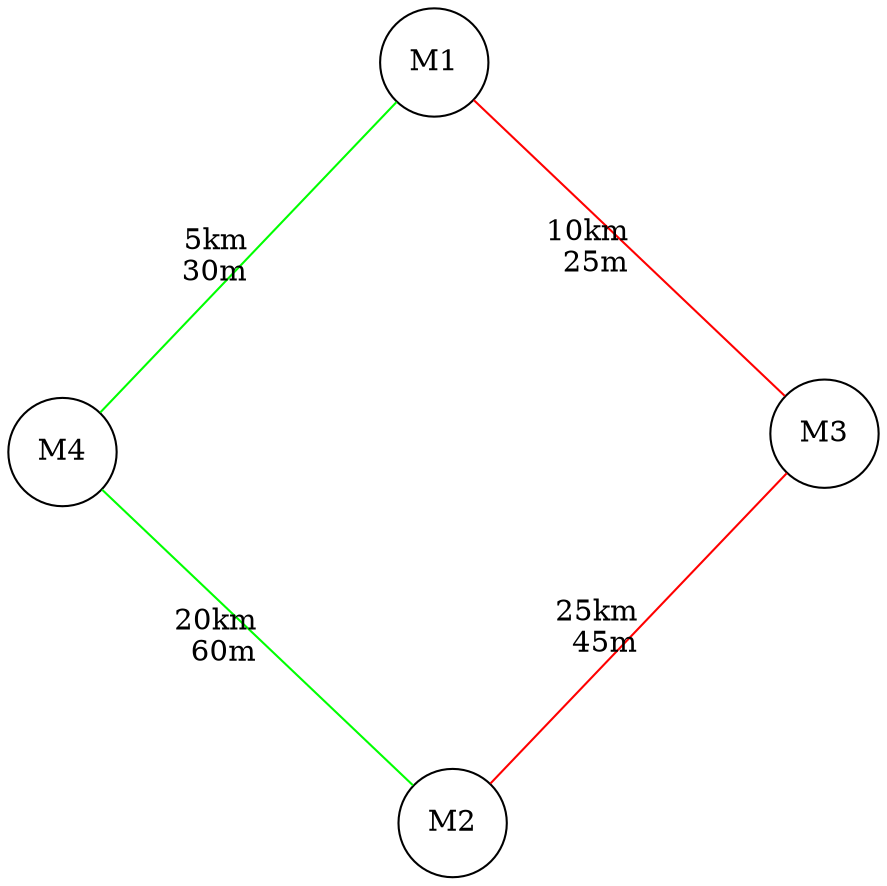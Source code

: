 graph Cities {
layout=sfdp
sep=10
node [shape=circle, width=0.5];
  M1 -- M3 [label="10km" xlabel="25m" color=red]
  M1 -- M4 [label="5km" xlabel="30m" color=green]
  M4 -- M2 [label="20km" xlabel="60m" color=green]
  M3 -- M2 [label="25km" xlabel="45m" color=red]
}
